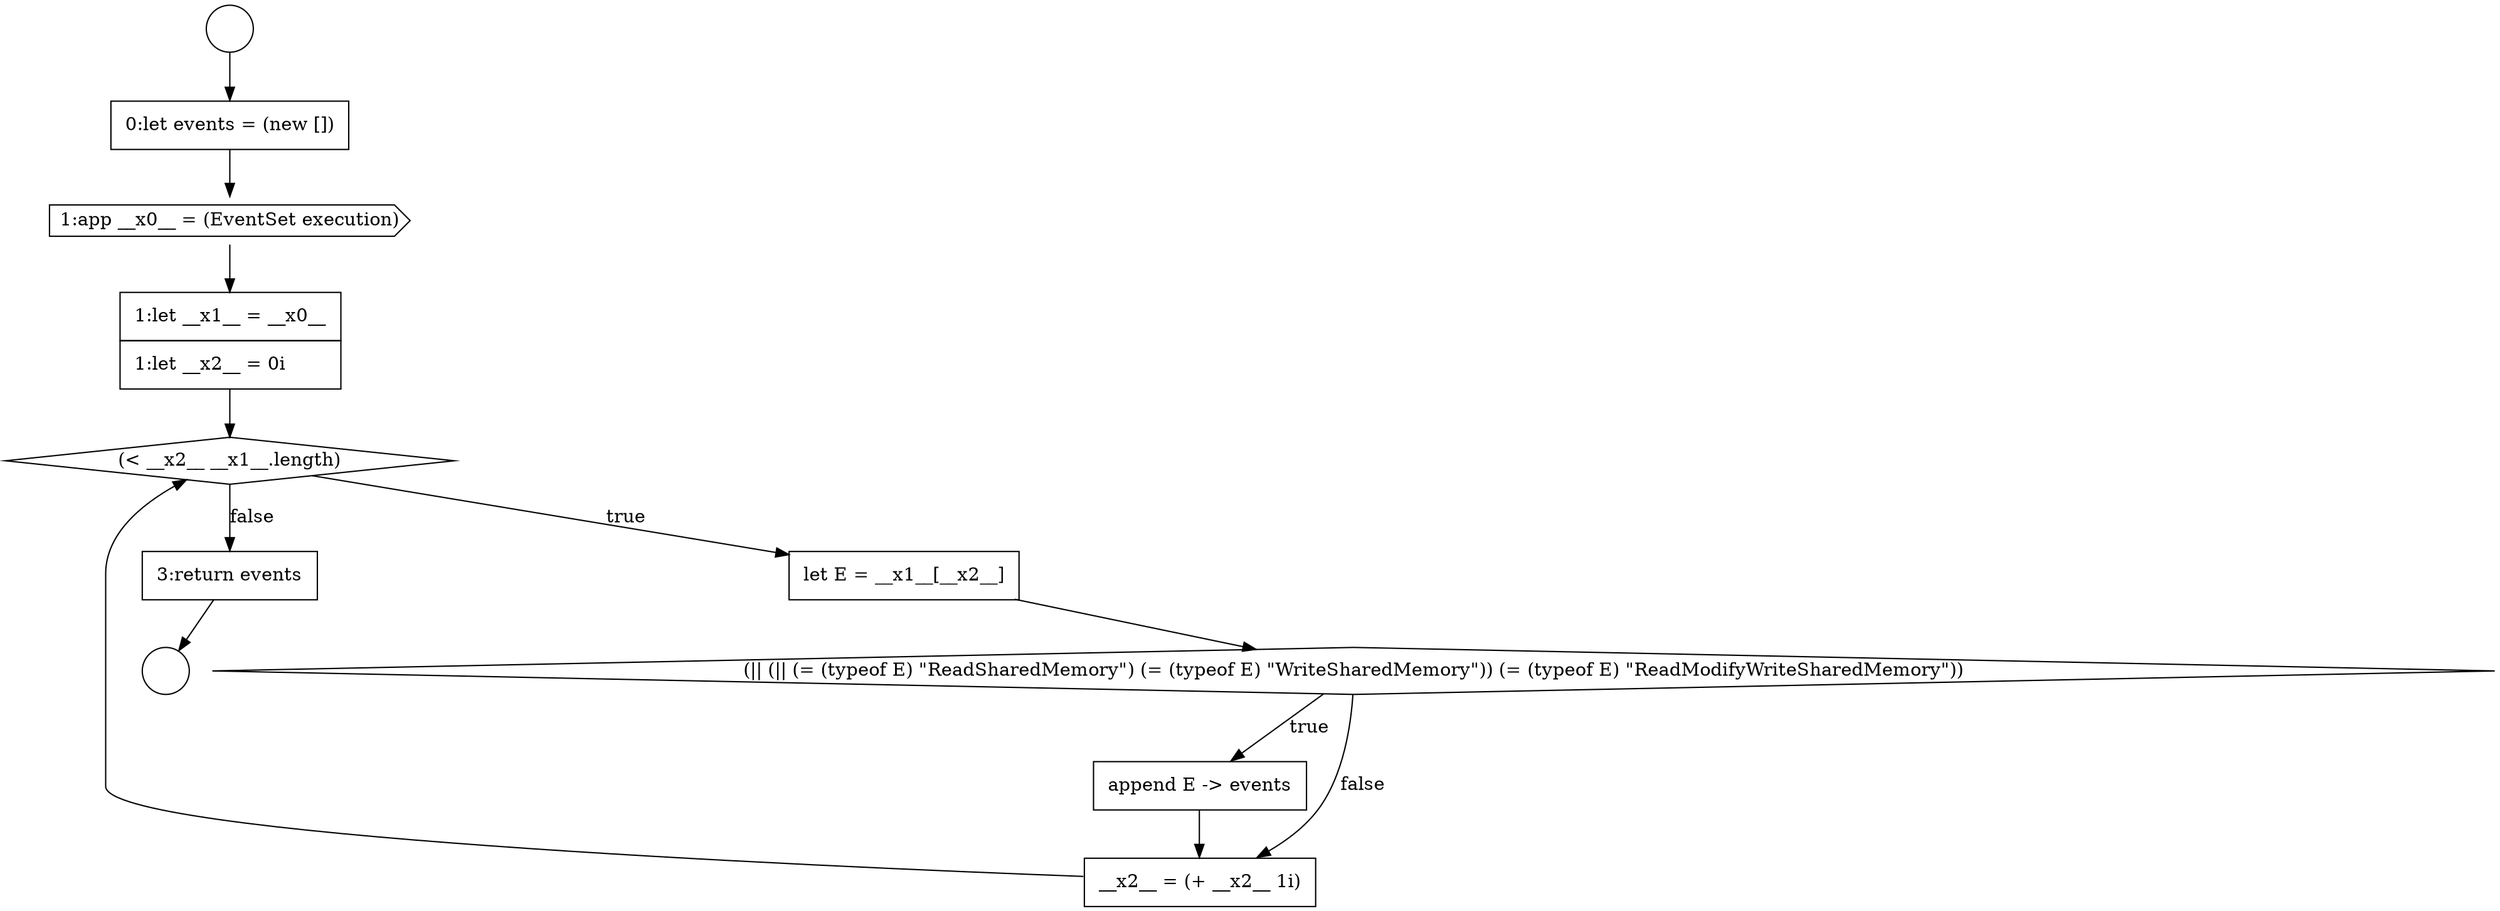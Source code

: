 digraph {
  node18079 [shape=none, margin=0, label=<<font color="black">
    <table border="0" cellborder="1" cellspacing="0" cellpadding="10">
      <tr><td align="left">3:return events</td></tr>
    </table>
  </font>> color="black" fillcolor="white" style=filled]
  node18072 [shape=cds, label=<<font color="black">1:app __x0__ = (EventSet execution)</font>> color="black" fillcolor="white" style=filled]
  node18069 [shape=circle label=" " color="black" fillcolor="white" style=filled]
  node18075 [shape=none, margin=0, label=<<font color="black">
    <table border="0" cellborder="1" cellspacing="0" cellpadding="10">
      <tr><td align="left">let E = __x1__[__x2__]</td></tr>
    </table>
  </font>> color="black" fillcolor="white" style=filled]
  node18073 [shape=none, margin=0, label=<<font color="black">
    <table border="0" cellborder="1" cellspacing="0" cellpadding="10">
      <tr><td align="left">1:let __x1__ = __x0__</td></tr>
      <tr><td align="left">1:let __x2__ = 0i</td></tr>
    </table>
  </font>> color="black" fillcolor="white" style=filled]
  node18076 [shape=diamond, label=<<font color="black">(|| (|| (= (typeof E) &quot;ReadSharedMemory&quot;) (= (typeof E) &quot;WriteSharedMemory&quot;)) (= (typeof E) &quot;ReadModifyWriteSharedMemory&quot;))</font>> color="black" fillcolor="white" style=filled]
  node18077 [shape=none, margin=0, label=<<font color="black">
    <table border="0" cellborder="1" cellspacing="0" cellpadding="10">
      <tr><td align="left">append E -&gt; events</td></tr>
    </table>
  </font>> color="black" fillcolor="white" style=filled]
  node18071 [shape=none, margin=0, label=<<font color="black">
    <table border="0" cellborder="1" cellspacing="0" cellpadding="10">
      <tr><td align="left">0:let events = (new [])</td></tr>
    </table>
  </font>> color="black" fillcolor="white" style=filled]
  node18078 [shape=none, margin=0, label=<<font color="black">
    <table border="0" cellborder="1" cellspacing="0" cellpadding="10">
      <tr><td align="left">__x2__ = (+ __x2__ 1i)</td></tr>
    </table>
  </font>> color="black" fillcolor="white" style=filled]
  node18074 [shape=diamond, label=<<font color="black">(&lt; __x2__ __x1__.length)</font>> color="black" fillcolor="white" style=filled]
  node18070 [shape=circle label=" " color="black" fillcolor="white" style=filled]
  node18075 -> node18076 [ color="black"]
  node18078 -> node18074 [ color="black"]
  node18069 -> node18071 [ color="black"]
  node18074 -> node18075 [label=<<font color="black">true</font>> color="black"]
  node18074 -> node18079 [label=<<font color="black">false</font>> color="black"]
  node18073 -> node18074 [ color="black"]
  node18071 -> node18072 [ color="black"]
  node18079 -> node18070 [ color="black"]
  node18076 -> node18077 [label=<<font color="black">true</font>> color="black"]
  node18076 -> node18078 [label=<<font color="black">false</font>> color="black"]
  node18077 -> node18078 [ color="black"]
  node18072 -> node18073 [ color="black"]
}
